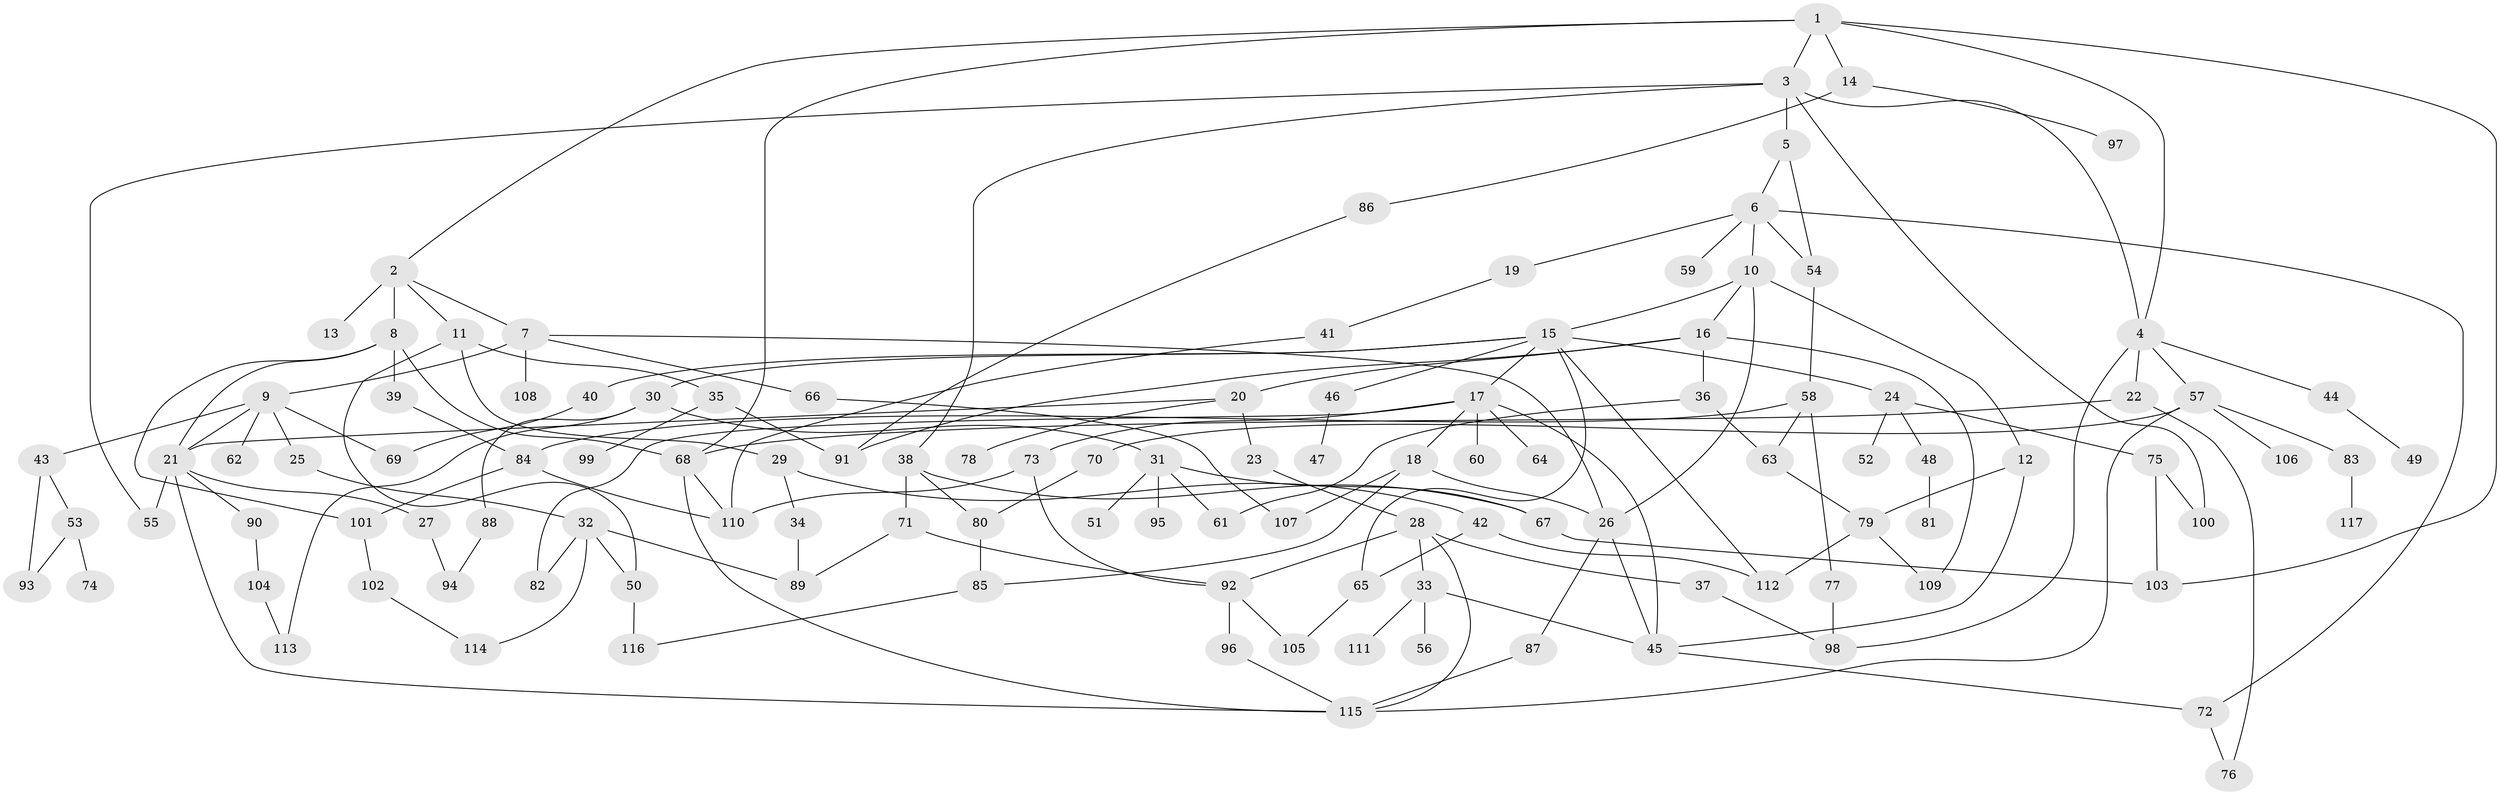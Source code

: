 // Generated by graph-tools (version 1.1) at 2025/41/03/09/25 04:41:07]
// undirected, 117 vertices, 171 edges
graph export_dot {
graph [start="1"]
  node [color=gray90,style=filled];
  1;
  2;
  3;
  4;
  5;
  6;
  7;
  8;
  9;
  10;
  11;
  12;
  13;
  14;
  15;
  16;
  17;
  18;
  19;
  20;
  21;
  22;
  23;
  24;
  25;
  26;
  27;
  28;
  29;
  30;
  31;
  32;
  33;
  34;
  35;
  36;
  37;
  38;
  39;
  40;
  41;
  42;
  43;
  44;
  45;
  46;
  47;
  48;
  49;
  50;
  51;
  52;
  53;
  54;
  55;
  56;
  57;
  58;
  59;
  60;
  61;
  62;
  63;
  64;
  65;
  66;
  67;
  68;
  69;
  70;
  71;
  72;
  73;
  74;
  75;
  76;
  77;
  78;
  79;
  80;
  81;
  82;
  83;
  84;
  85;
  86;
  87;
  88;
  89;
  90;
  91;
  92;
  93;
  94;
  95;
  96;
  97;
  98;
  99;
  100;
  101;
  102;
  103;
  104;
  105;
  106;
  107;
  108;
  109;
  110;
  111;
  112;
  113;
  114;
  115;
  116;
  117;
  1 -- 2;
  1 -- 3;
  1 -- 4;
  1 -- 14;
  1 -- 68;
  1 -- 103;
  2 -- 7;
  2 -- 8;
  2 -- 11;
  2 -- 13;
  3 -- 5;
  3 -- 38;
  3 -- 100;
  3 -- 55;
  3 -- 4;
  4 -- 22;
  4 -- 44;
  4 -- 57;
  4 -- 98;
  5 -- 6;
  5 -- 54;
  6 -- 10;
  6 -- 19;
  6 -- 59;
  6 -- 72;
  6 -- 54;
  7 -- 9;
  7 -- 66;
  7 -- 108;
  7 -- 26;
  8 -- 21;
  8 -- 39;
  8 -- 101;
  8 -- 68;
  9 -- 25;
  9 -- 43;
  9 -- 62;
  9 -- 21;
  9 -- 69;
  10 -- 12;
  10 -- 15;
  10 -- 16;
  10 -- 26;
  11 -- 29;
  11 -- 35;
  11 -- 50;
  12 -- 79;
  12 -- 45;
  14 -- 86;
  14 -- 97;
  15 -- 17;
  15 -- 24;
  15 -- 30;
  15 -- 40;
  15 -- 46;
  15 -- 112;
  15 -- 65;
  16 -- 20;
  16 -- 36;
  16 -- 91;
  16 -- 109;
  17 -- 18;
  17 -- 45;
  17 -- 60;
  17 -- 64;
  17 -- 73;
  17 -- 82;
  18 -- 85;
  18 -- 26;
  18 -- 107;
  19 -- 41;
  20 -- 23;
  20 -- 78;
  20 -- 21;
  21 -- 27;
  21 -- 55;
  21 -- 90;
  21 -- 115;
  22 -- 68;
  22 -- 76;
  23 -- 28;
  24 -- 48;
  24 -- 52;
  24 -- 75;
  25 -- 32;
  26 -- 87;
  26 -- 45;
  27 -- 94;
  28 -- 33;
  28 -- 37;
  28 -- 92;
  28 -- 115;
  29 -- 34;
  29 -- 42;
  30 -- 31;
  30 -- 88;
  30 -- 113;
  31 -- 51;
  31 -- 95;
  31 -- 61;
  31 -- 67;
  32 -- 114;
  32 -- 50;
  32 -- 82;
  32 -- 89;
  33 -- 56;
  33 -- 111;
  33 -- 45;
  34 -- 89;
  35 -- 99;
  35 -- 91;
  36 -- 61;
  36 -- 63;
  37 -- 98;
  38 -- 67;
  38 -- 71;
  38 -- 80;
  39 -- 84;
  40 -- 69;
  41 -- 110;
  42 -- 65;
  42 -- 112;
  43 -- 53;
  43 -- 93;
  44 -- 49;
  45 -- 72;
  46 -- 47;
  48 -- 81;
  50 -- 116;
  53 -- 74;
  53 -- 93;
  54 -- 58;
  57 -- 70;
  57 -- 83;
  57 -- 106;
  57 -- 115;
  58 -- 63;
  58 -- 77;
  58 -- 84;
  63 -- 79;
  65 -- 105;
  66 -- 107;
  67 -- 103;
  68 -- 115;
  68 -- 110;
  70 -- 80;
  71 -- 92;
  71 -- 89;
  72 -- 76;
  73 -- 110;
  73 -- 92;
  75 -- 103;
  75 -- 100;
  77 -- 98;
  79 -- 109;
  79 -- 112;
  80 -- 85;
  83 -- 117;
  84 -- 101;
  84 -- 110;
  85 -- 116;
  86 -- 91;
  87 -- 115;
  88 -- 94;
  90 -- 104;
  92 -- 96;
  92 -- 105;
  96 -- 115;
  101 -- 102;
  102 -- 114;
  104 -- 113;
}
